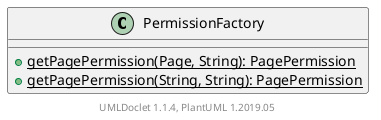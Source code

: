 @startuml

    class PermissionFactory [[PermissionFactory.html]] {
        {static} +getPagePermission(Page, String): PagePermission
        {static} +getPagePermission(String, String): PagePermission
    }


    center footer UMLDoclet 1.1.4, PlantUML 1.2019.05
@enduml
